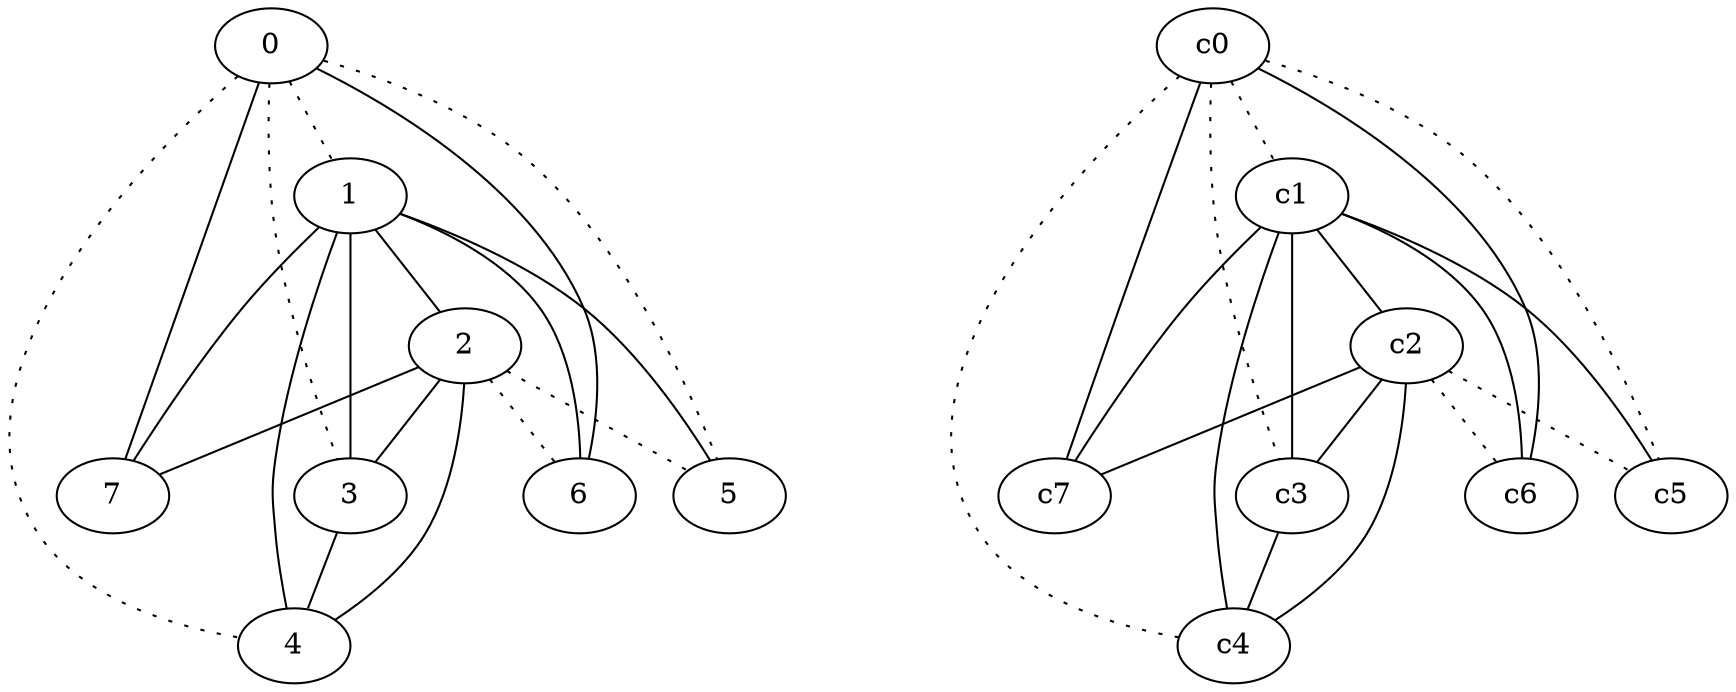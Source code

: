 graph {
a0[label=0];
a1[label=1];
a2[label=2];
a3[label=3];
a4[label=4];
a5[label=5];
a6[label=6];
a7[label=7];
a0 -- a1 [style=dotted];
a0 -- a3 [style=dotted];
a0 -- a4 [style=dotted];
a0 -- a5 [style=dotted];
a0 -- a6;
a0 -- a7;
a1 -- a2;
a1 -- a3;
a1 -- a4;
a1 -- a5;
a1 -- a6;
a1 -- a7;
a2 -- a3;
a2 -- a4;
a2 -- a5 [style=dotted];
a2 -- a6 [style=dotted];
a2 -- a7;
a3 -- a4;
c0 -- c1 [style=dotted];
c0 -- c3 [style=dotted];
c0 -- c4 [style=dotted];
c0 -- c5 [style=dotted];
c0 -- c6;
c0 -- c7;
c1 -- c2;
c1 -- c3;
c1 -- c4;
c1 -- c5;
c1 -- c6;
c1 -- c7;
c2 -- c3;
c2 -- c4;
c2 -- c5 [style=dotted];
c2 -- c6 [style=dotted];
c2 -- c7;
c3 -- c4;
}
